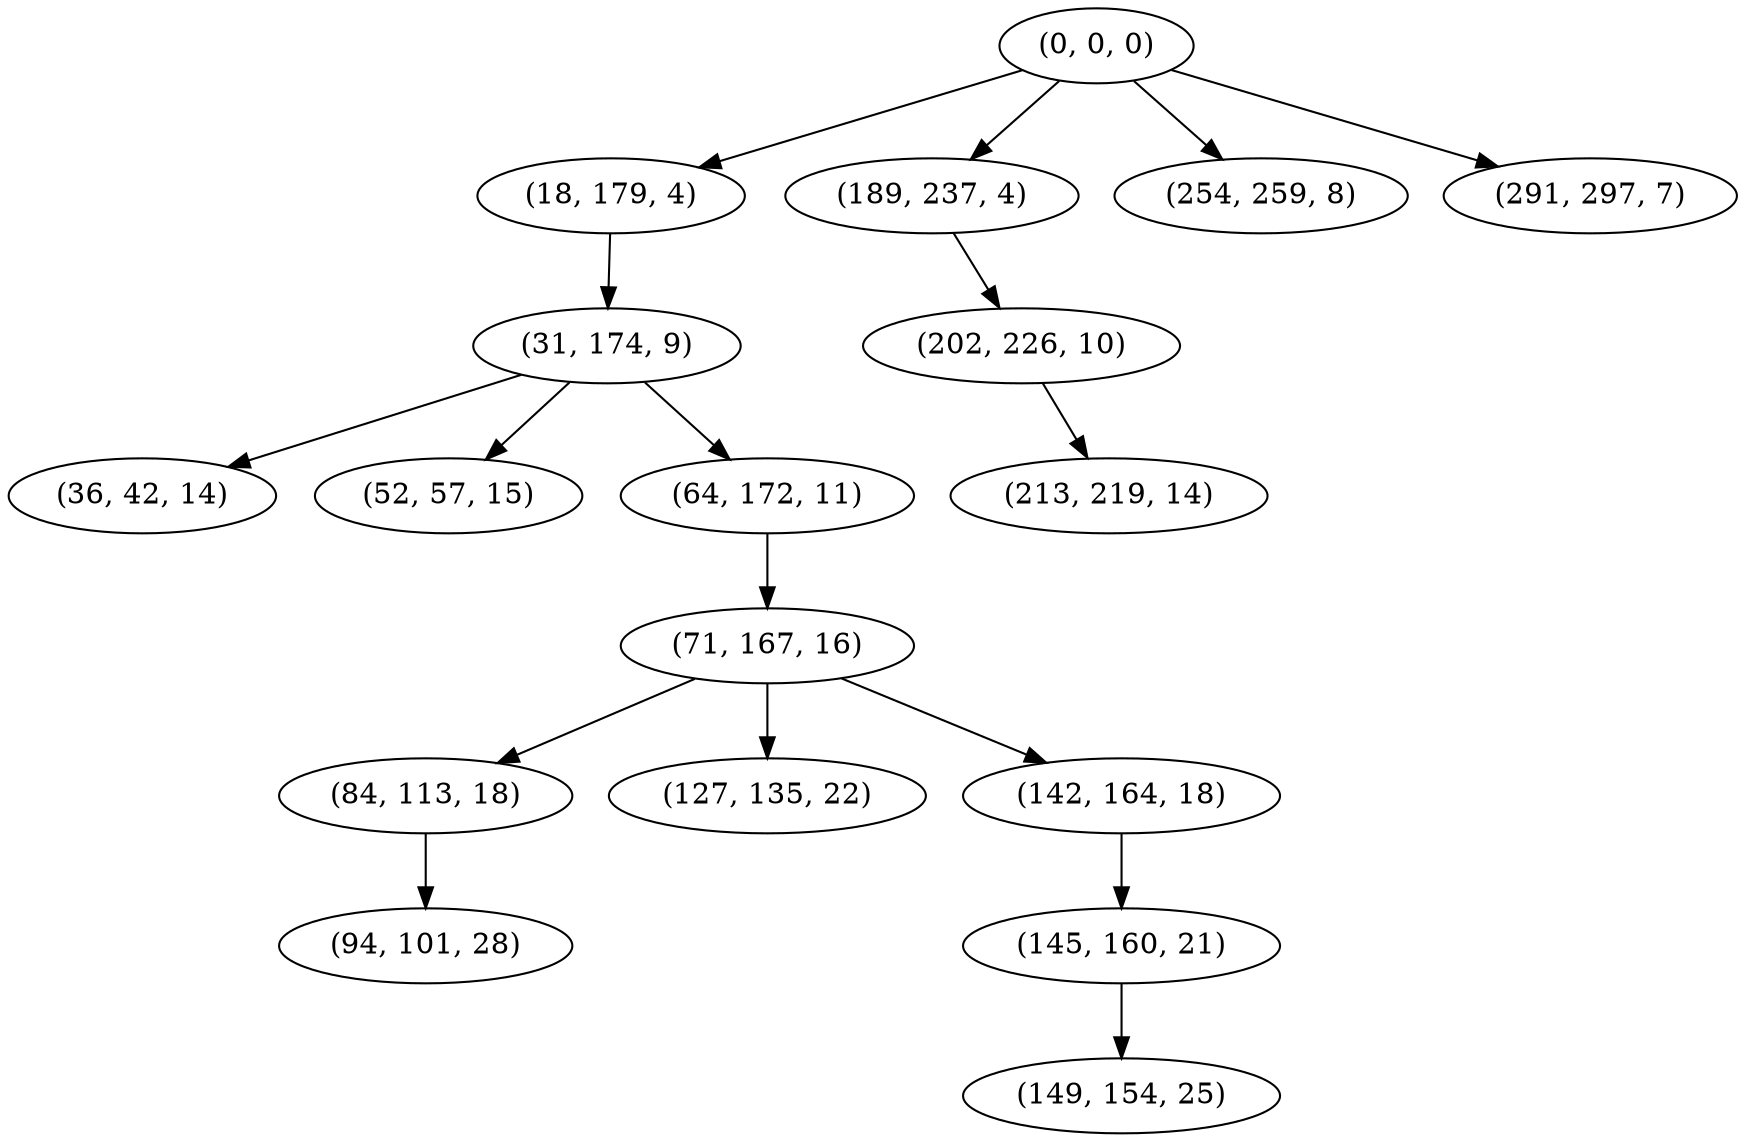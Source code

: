 digraph tree {
    "(0, 0, 0)";
    "(18, 179, 4)";
    "(31, 174, 9)";
    "(36, 42, 14)";
    "(52, 57, 15)";
    "(64, 172, 11)";
    "(71, 167, 16)";
    "(84, 113, 18)";
    "(94, 101, 28)";
    "(127, 135, 22)";
    "(142, 164, 18)";
    "(145, 160, 21)";
    "(149, 154, 25)";
    "(189, 237, 4)";
    "(202, 226, 10)";
    "(213, 219, 14)";
    "(254, 259, 8)";
    "(291, 297, 7)";
    "(0, 0, 0)" -> "(18, 179, 4)";
    "(0, 0, 0)" -> "(189, 237, 4)";
    "(0, 0, 0)" -> "(254, 259, 8)";
    "(0, 0, 0)" -> "(291, 297, 7)";
    "(18, 179, 4)" -> "(31, 174, 9)";
    "(31, 174, 9)" -> "(36, 42, 14)";
    "(31, 174, 9)" -> "(52, 57, 15)";
    "(31, 174, 9)" -> "(64, 172, 11)";
    "(64, 172, 11)" -> "(71, 167, 16)";
    "(71, 167, 16)" -> "(84, 113, 18)";
    "(71, 167, 16)" -> "(127, 135, 22)";
    "(71, 167, 16)" -> "(142, 164, 18)";
    "(84, 113, 18)" -> "(94, 101, 28)";
    "(142, 164, 18)" -> "(145, 160, 21)";
    "(145, 160, 21)" -> "(149, 154, 25)";
    "(189, 237, 4)" -> "(202, 226, 10)";
    "(202, 226, 10)" -> "(213, 219, 14)";
}
